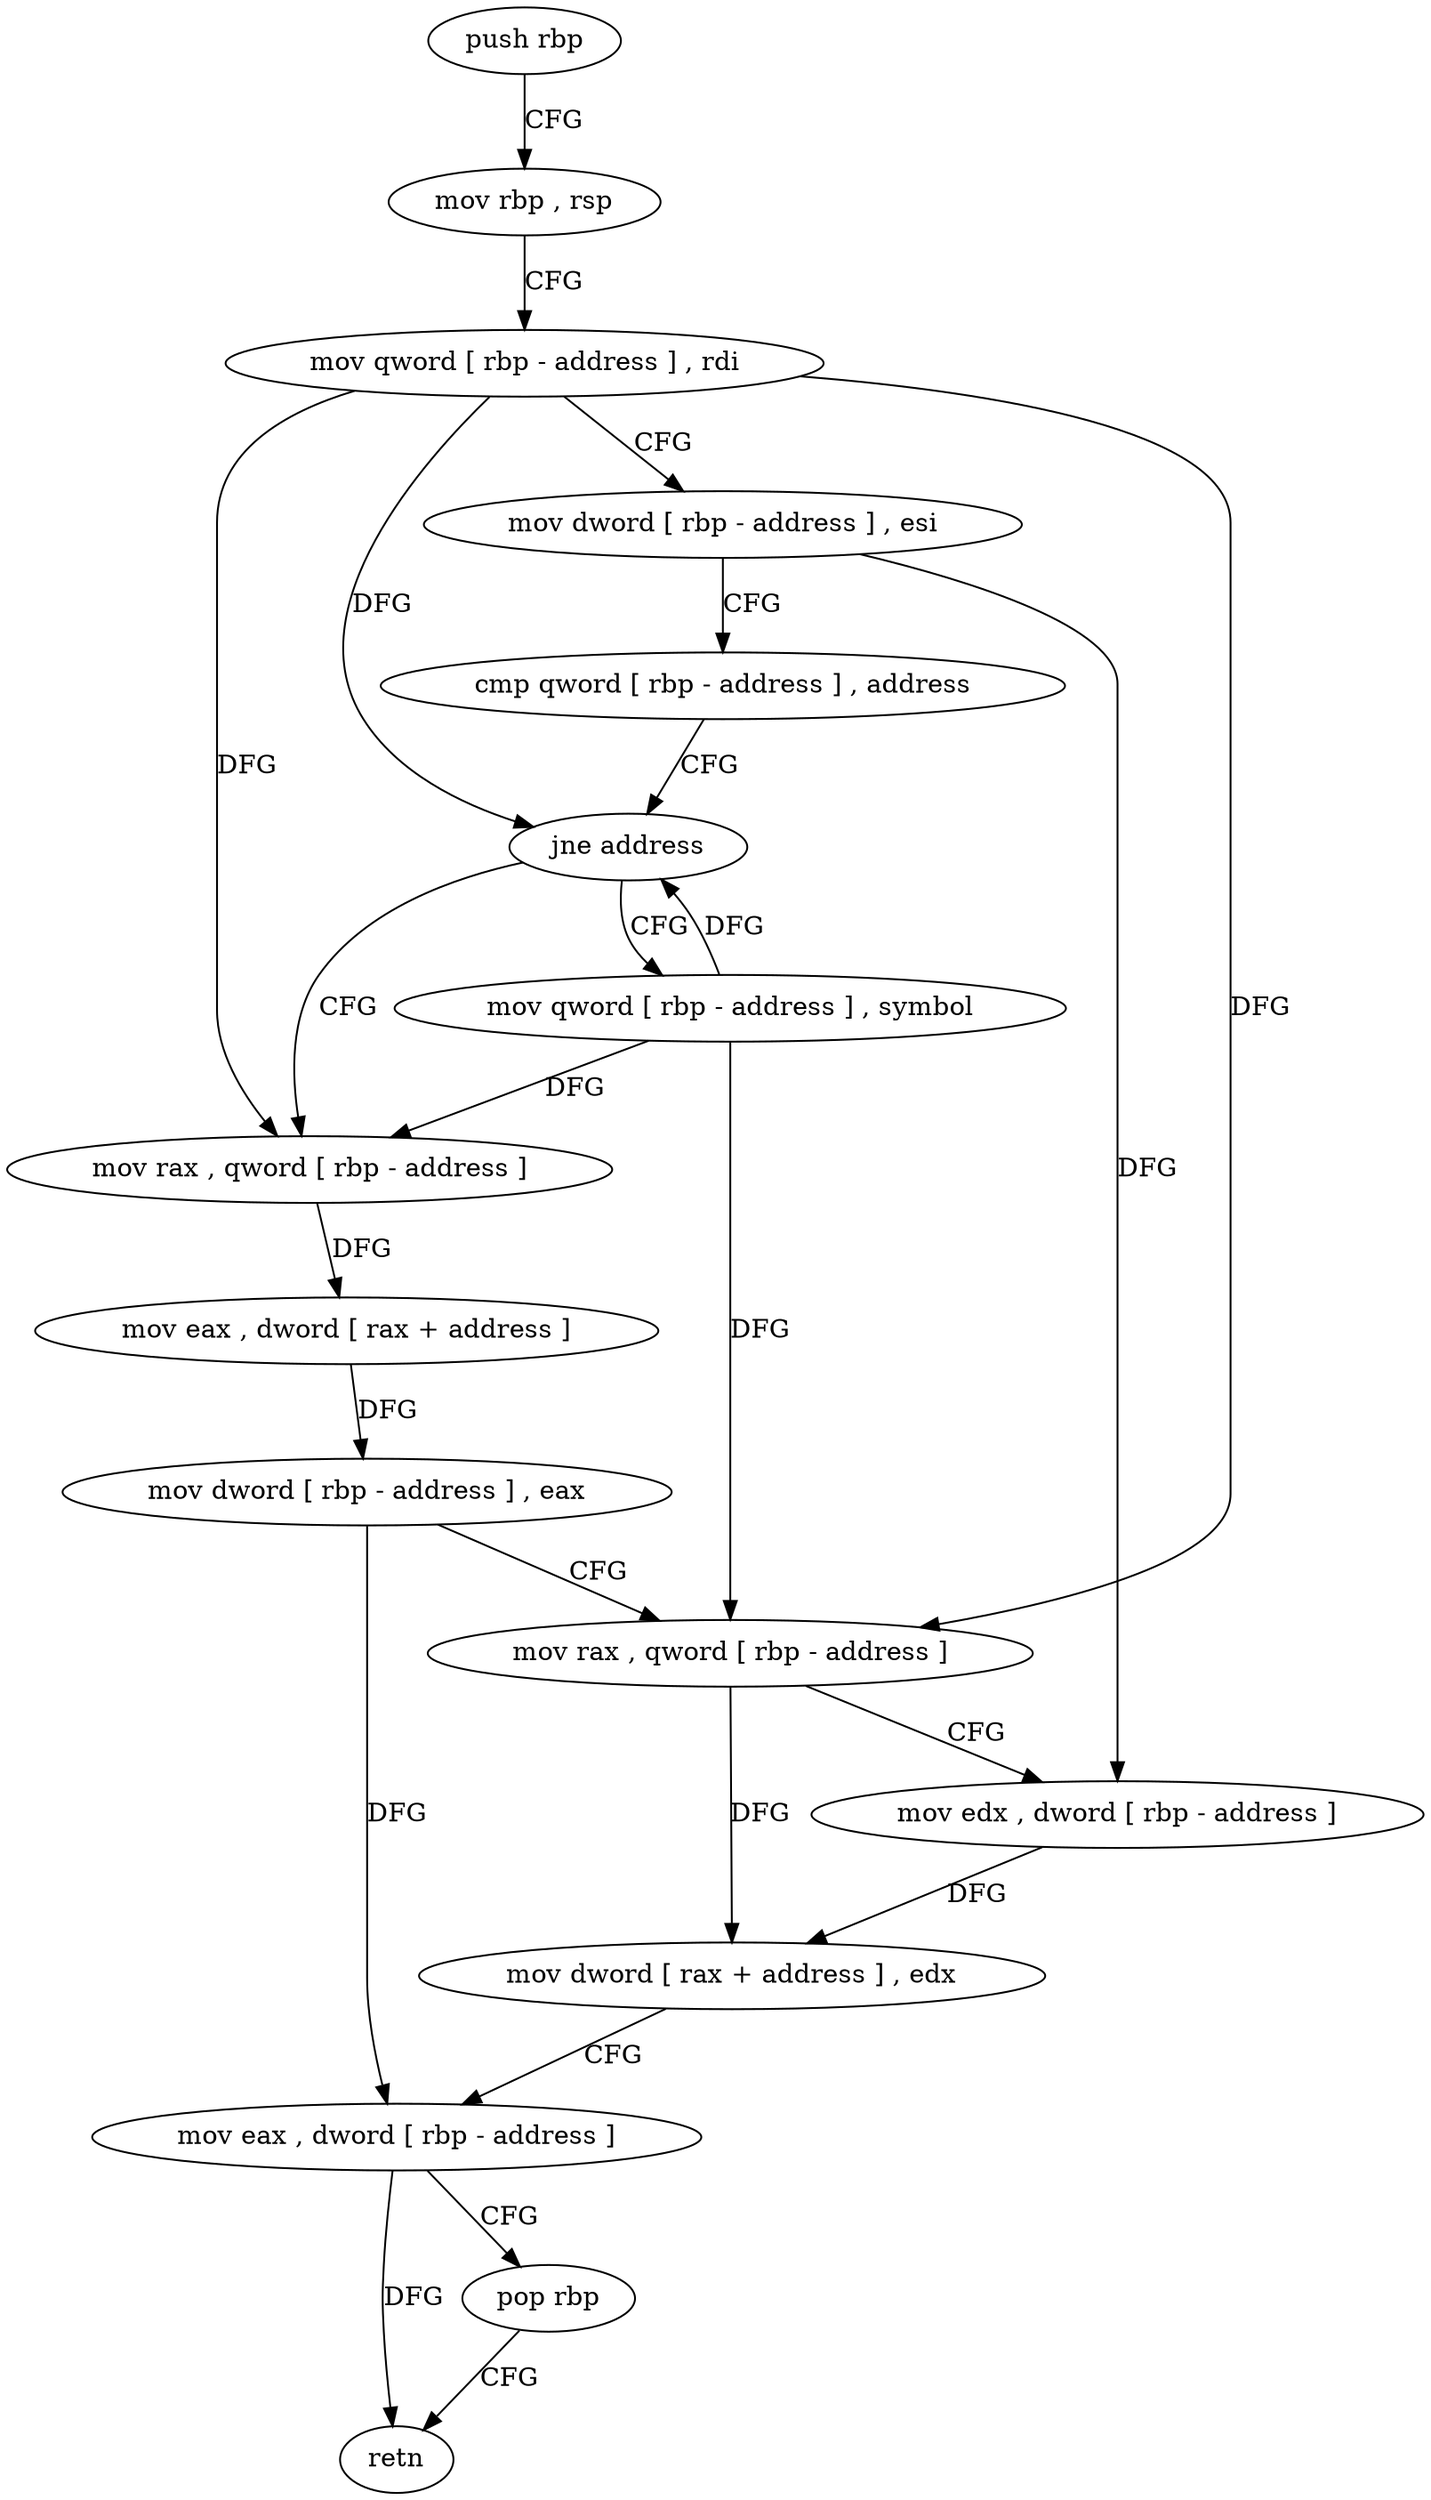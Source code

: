 digraph "func" {
"4358195" [label = "push rbp" ]
"4358196" [label = "mov rbp , rsp" ]
"4358199" [label = "mov qword [ rbp - address ] , rdi" ]
"4358203" [label = "mov dword [ rbp - address ] , esi" ]
"4358206" [label = "cmp qword [ rbp - address ] , address" ]
"4358211" [label = "jne address" ]
"4358221" [label = "mov rax , qword [ rbp - address ]" ]
"4358213" [label = "mov qword [ rbp - address ] , symbol" ]
"4358225" [label = "mov eax , dword [ rax + address ]" ]
"4358228" [label = "mov dword [ rbp - address ] , eax" ]
"4358231" [label = "mov rax , qword [ rbp - address ]" ]
"4358235" [label = "mov edx , dword [ rbp - address ]" ]
"4358238" [label = "mov dword [ rax + address ] , edx" ]
"4358241" [label = "mov eax , dword [ rbp - address ]" ]
"4358244" [label = "pop rbp" ]
"4358245" [label = "retn" ]
"4358195" -> "4358196" [ label = "CFG" ]
"4358196" -> "4358199" [ label = "CFG" ]
"4358199" -> "4358203" [ label = "CFG" ]
"4358199" -> "4358211" [ label = "DFG" ]
"4358199" -> "4358221" [ label = "DFG" ]
"4358199" -> "4358231" [ label = "DFG" ]
"4358203" -> "4358206" [ label = "CFG" ]
"4358203" -> "4358235" [ label = "DFG" ]
"4358206" -> "4358211" [ label = "CFG" ]
"4358211" -> "4358221" [ label = "CFG" ]
"4358211" -> "4358213" [ label = "CFG" ]
"4358221" -> "4358225" [ label = "DFG" ]
"4358213" -> "4358221" [ label = "DFG" ]
"4358213" -> "4358211" [ label = "DFG" ]
"4358213" -> "4358231" [ label = "DFG" ]
"4358225" -> "4358228" [ label = "DFG" ]
"4358228" -> "4358231" [ label = "CFG" ]
"4358228" -> "4358241" [ label = "DFG" ]
"4358231" -> "4358235" [ label = "CFG" ]
"4358231" -> "4358238" [ label = "DFG" ]
"4358235" -> "4358238" [ label = "DFG" ]
"4358238" -> "4358241" [ label = "CFG" ]
"4358241" -> "4358244" [ label = "CFG" ]
"4358241" -> "4358245" [ label = "DFG" ]
"4358244" -> "4358245" [ label = "CFG" ]
}
